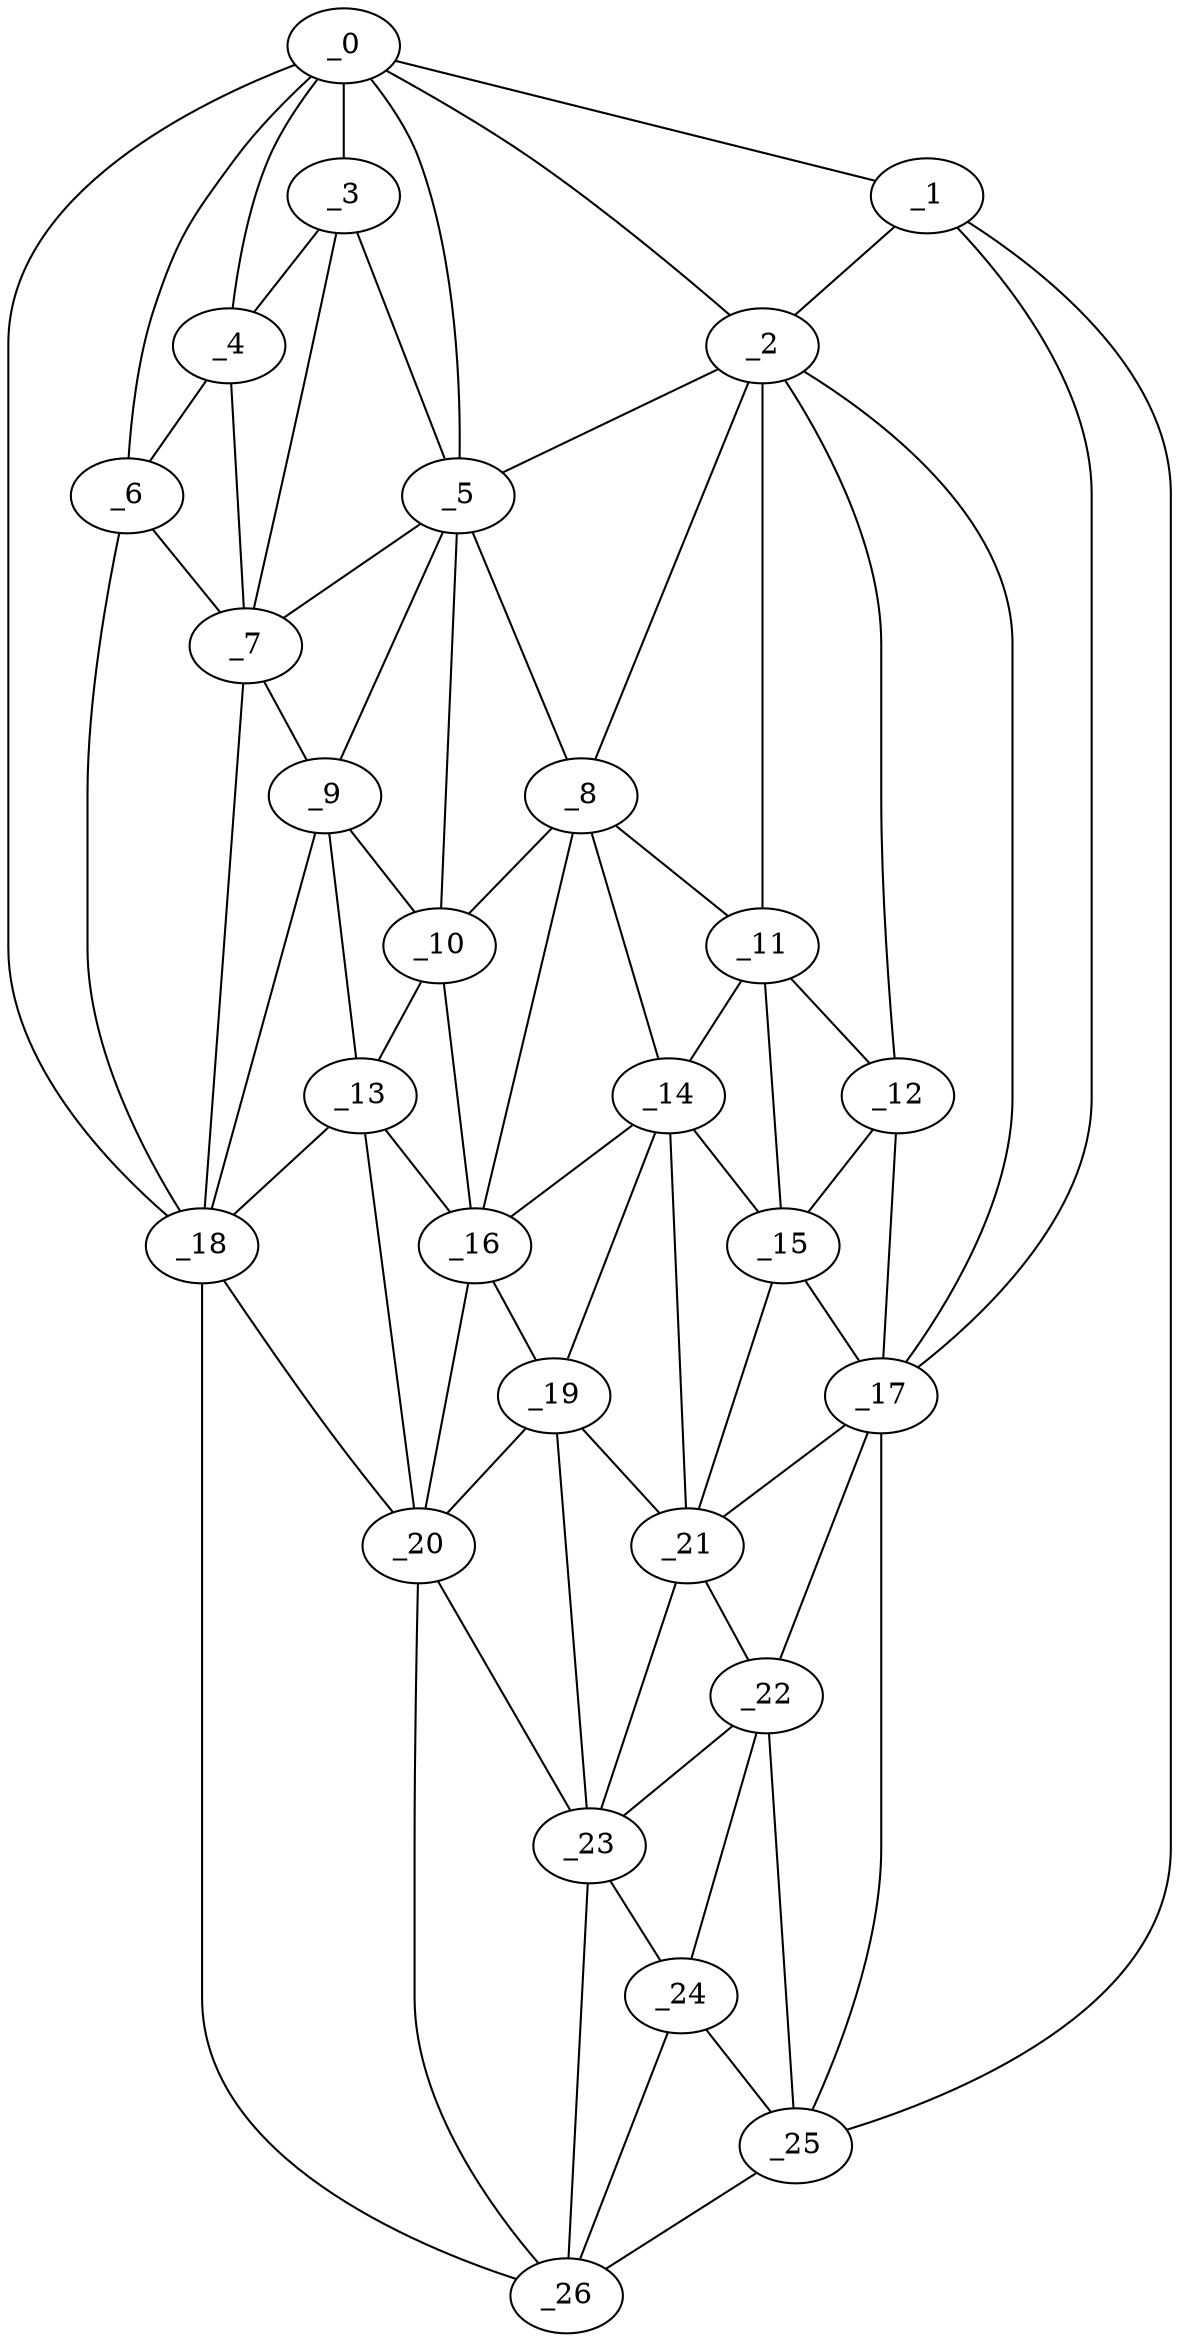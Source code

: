graph "obj84__85.gxl" {
	_0	 [x=13,
		y=4];
	_1	 [x=42,
		y=122];
	_0 -- _1	 [valence=1];
	_2	 [x=44,
		y=88];
	_0 -- _2	 [valence=1];
	_3	 [x=47,
		y=23];
	_0 -- _3	 [valence=1];
	_4	 [x=50,
		y=16];
	_0 -- _4	 [valence=2];
	_5	 [x=50,
		y=30];
	_0 -- _5	 [valence=2];
	_6	 [x=52,
		y=11];
	_0 -- _6	 [valence=2];
	_18	 [x=78,
		y=3];
	_0 -- _18	 [valence=1];
	_1 -- _2	 [valence=2];
	_17	 [x=77,
		y=75];
	_1 -- _17	 [valence=2];
	_25	 [x=113,
		y=118];
	_1 -- _25	 [valence=1];
	_2 -- _5	 [valence=2];
	_8	 [x=58,
		y=48];
	_2 -- _8	 [valence=2];
	_11	 [x=64,
		y=69];
	_2 -- _11	 [valence=2];
	_12	 [x=69,
		y=74];
	_2 -- _12	 [valence=2];
	_2 -- _17	 [valence=2];
	_3 -- _4	 [valence=2];
	_3 -- _5	 [valence=1];
	_7	 [x=58,
		y=16];
	_3 -- _7	 [valence=2];
	_4 -- _6	 [valence=2];
	_4 -- _7	 [valence=2];
	_5 -- _7	 [valence=2];
	_5 -- _8	 [valence=2];
	_9	 [x=63,
		y=20];
	_5 -- _9	 [valence=2];
	_10	 [x=63,
		y=32];
	_5 -- _10	 [valence=2];
	_6 -- _7	 [valence=2];
	_6 -- _18	 [valence=2];
	_7 -- _9	 [valence=1];
	_7 -- _18	 [valence=1];
	_8 -- _10	 [valence=2];
	_8 -- _11	 [valence=1];
	_14	 [x=70,
		y=58];
	_8 -- _14	 [valence=2];
	_16	 [x=73,
		y=42];
	_8 -- _16	 [valence=1];
	_9 -- _10	 [valence=1];
	_13	 [x=70,
		y=21];
	_9 -- _13	 [valence=1];
	_9 -- _18	 [valence=2];
	_10 -- _13	 [valence=2];
	_10 -- _16	 [valence=2];
	_11 -- _12	 [valence=1];
	_11 -- _14	 [valence=1];
	_15	 [x=70,
		y=71];
	_11 -- _15	 [valence=2];
	_12 -- _15	 [valence=2];
	_12 -- _17	 [valence=1];
	_13 -- _16	 [valence=1];
	_13 -- _18	 [valence=1];
	_20	 [x=84,
		y=38];
	_13 -- _20	 [valence=2];
	_14 -- _15	 [valence=2];
	_14 -- _16	 [valence=2];
	_19	 [x=79,
		y=55];
	_14 -- _19	 [valence=2];
	_21	 [x=84,
		y=69];
	_14 -- _21	 [valence=1];
	_15 -- _17	 [valence=1];
	_15 -- _21	 [valence=2];
	_16 -- _19	 [valence=2];
	_16 -- _20	 [valence=2];
	_17 -- _21	 [valence=1];
	_22	 [x=87,
		y=75];
	_17 -- _22	 [valence=2];
	_17 -- _25	 [valence=2];
	_18 -- _20	 [valence=2];
	_26	 [x=114,
		y=85];
	_18 -- _26	 [valence=1];
	_19 -- _20	 [valence=2];
	_19 -- _21	 [valence=2];
	_23	 [x=98,
		y=71];
	_19 -- _23	 [valence=1];
	_20 -- _23	 [valence=1];
	_20 -- _26	 [valence=1];
	_21 -- _22	 [valence=2];
	_21 -- _23	 [valence=2];
	_22 -- _23	 [valence=1];
	_24	 [x=98,
		y=75];
	_22 -- _24	 [valence=2];
	_22 -- _25	 [valence=2];
	_23 -- _24	 [valence=1];
	_23 -- _26	 [valence=2];
	_24 -- _25	 [valence=2];
	_24 -- _26	 [valence=1];
	_25 -- _26	 [valence=1];
}
